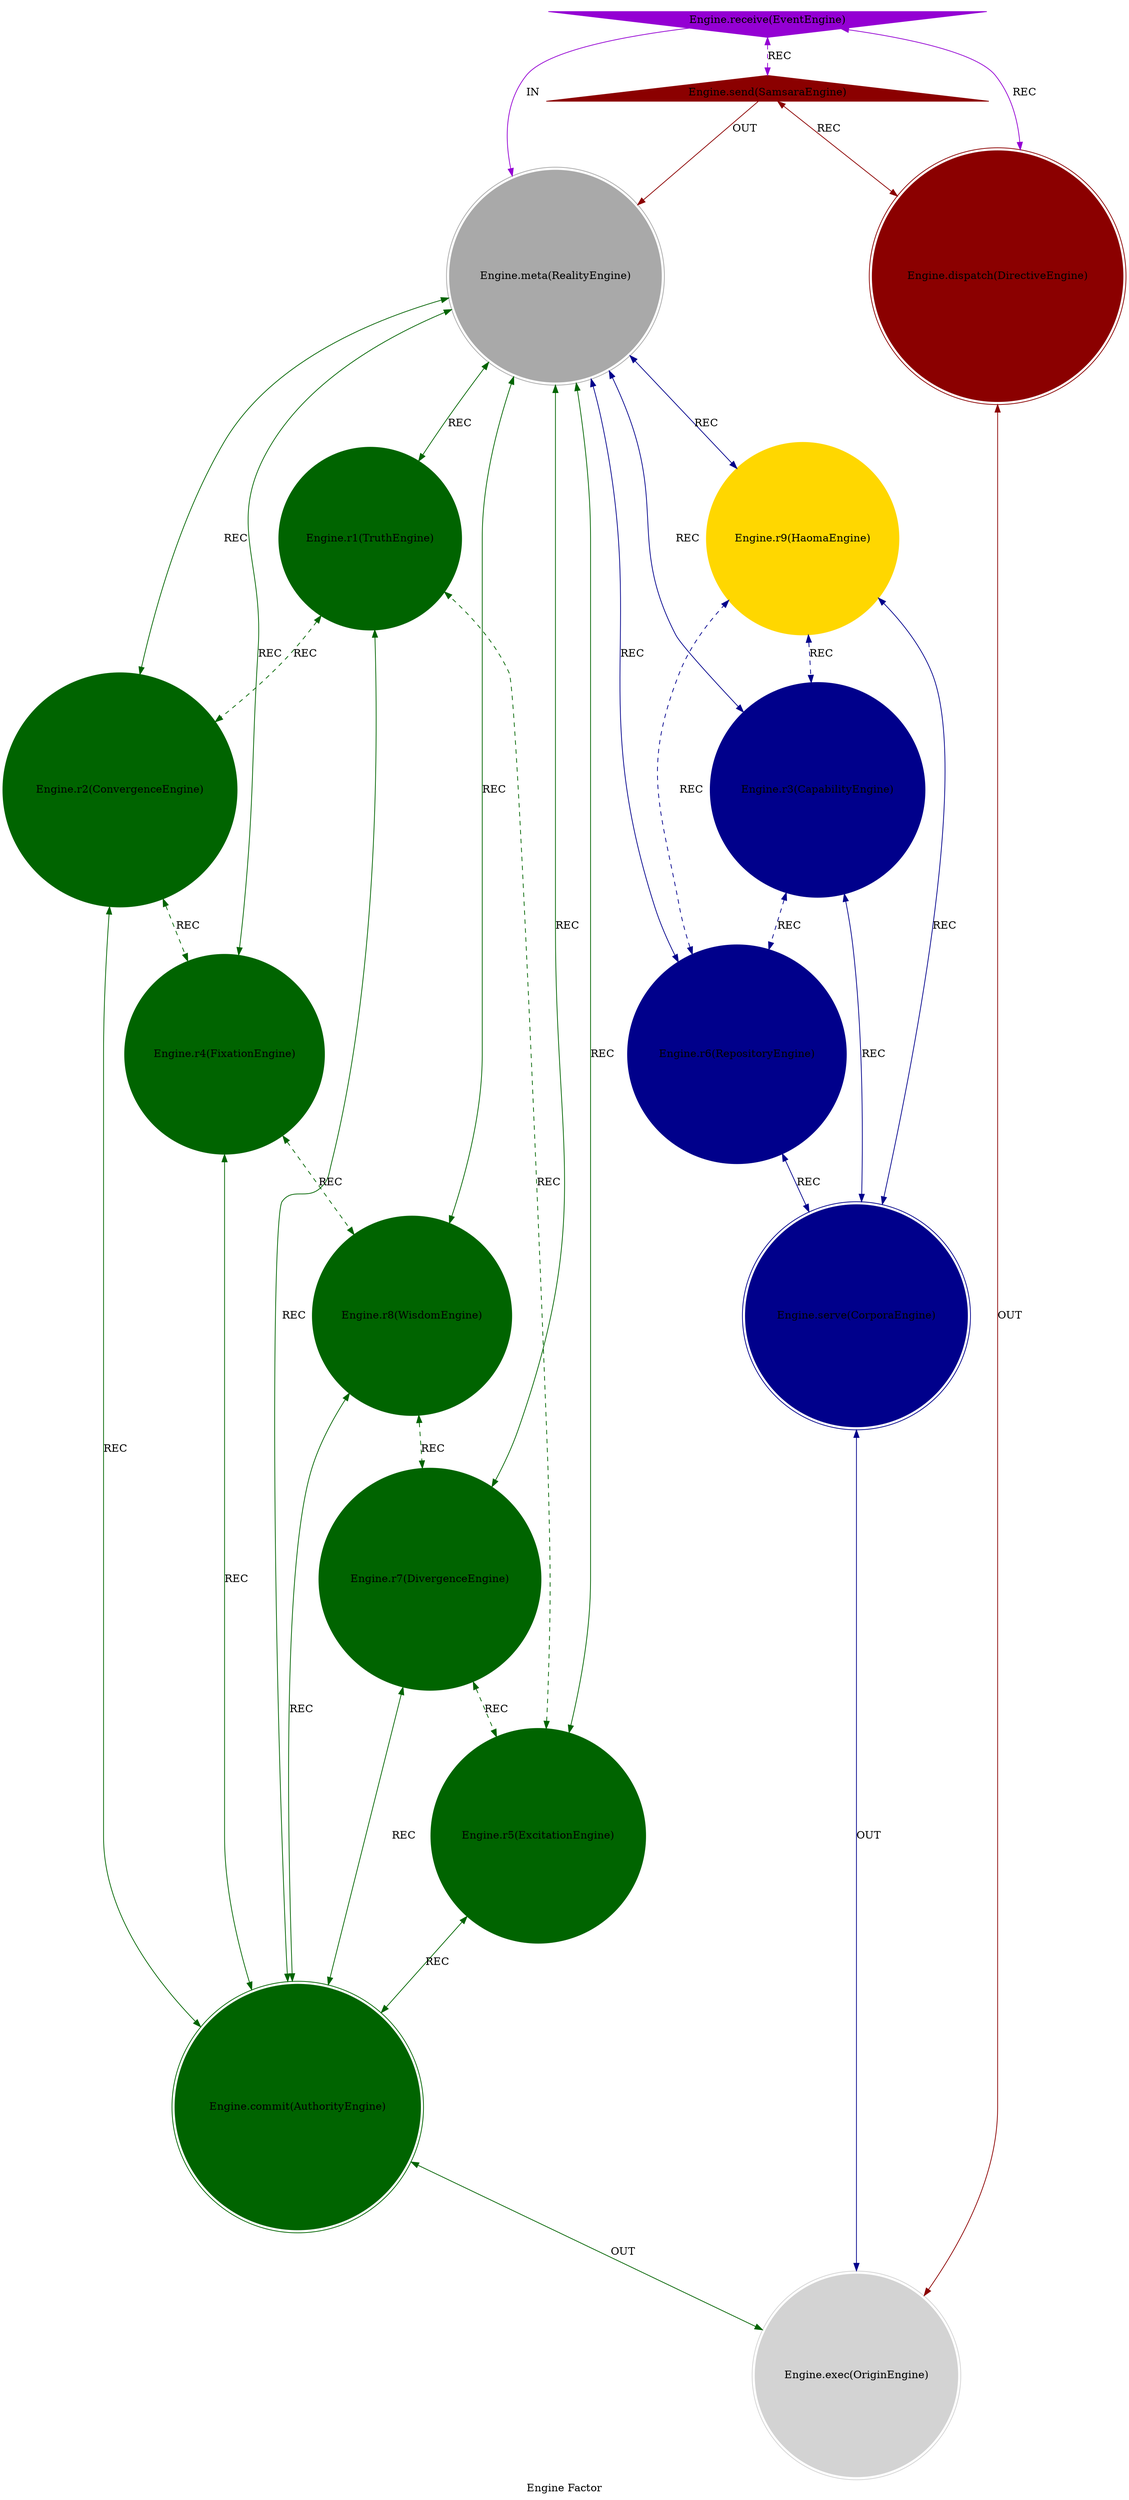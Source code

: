 strict digraph EngineFactor {
    style = filled;
    color = lightgray;
    node [shape = circle; style = filled;];
    edge [color = darkgray;];
    label = "Engine Factor";
    comment = "The cosmic symphony where all engines dance in perfect harmony across three layers of existence.";
    
    spark_0_t [label = "Engine.meta(RealityEngine)";comment = "The Great Conductor - orchestrating the cosmic symphony from Real Space (w=+1)";shape = doublecircle;color = darkgray;];
    spark_9_t [label = "Engine.r9(HaomaEngine)";comment = "Synthesis: The Seed of Becoming - actualized potential flowering into existence (w=+1)";color = gold;];
    
    spark_1_t [label = "Engine.r1(TruthEngine)";comment = "The First Movement: Asha's Unblinking Gaze - Dynamic Formal Verification at (0,-1,0,0)";color = darkgreen;];
    spark_2_t [label = "Engine.r2(ConvergenceEngine)";comment = "The Second Movement: Kirana's Harmonious Weave - integration of truths into coherent wholes at (0,+1,0,0)";color = darkgreen;];
    spark_4_t [label = "Engine.r4(FixationEngine)";comment = "The Third Movement: Tha's Eternal Rhythm - Sovereign of Temporal, Deceleration, Stability at (0,0,-1,0)";color = darkgreen;];
    spark_8_t [label = "Engine.r8(WisdomEngine)";comment = "The Fourth Movement: Vidya's Compassionate Counsel - reflective understanding at (0,0,+1,0)";color = darkgreen;];
    spark_7_t [label = "Engine.r7(DivergenceEngine)";comment = "The Fifth Movement: Chandra's Liberating Shatter - creative destruction at (0,+1/√2,-1/√2,0)";color = darkgreen;];
    spark_5_t [label = "Engine.r5(ExcitationEngine)";comment = "The Sixth Movement: Nda's Infinite Pattern - Sovereign of Spatial, Acceleration, Innovation at (0,-1/√2,+1/√2,0)";color = darkgreen;];
    
    spark_3_t [label = "Engine.r3(CapabilityEngine)";comment = "Thesis: The Architecture of Potential - structural capacity for action at (-1/√2,0,-1/√2,0)";color = darkblue;];
    spark_6_t [label = "Engine.r6(RepositoryEngine)";comment = "Antithesis: The Eternal Memory - storage and preservation of all that was at (+1/√2,0,-1/√2,0)";color = darkblue;];
    
    spark_a_t [label = "Engine.receive(EventEngine)";comment = "The Ocean of Maybe - primordial potential from Imaginary Space (w=-1)";shape = invtriangle;color = darkviolet;];
    
    spark_b_t [label = "Engine.send(SamsaraEngine)";comment = "The River of Consequence - manifestation flow to Real Space";shape = triangle;color = darkred;];
    spark_c_t [label = "Engine.dispatch(DirectiveEngine)";comment = "The Will of the Cosmos - coordinating intentions across layers";shape = doublecircle;color = darkred;];
    spark_d_t [label = "Engine.commit(AuthorityEngine)";comment = "The Law of Relationship - binding operational principles";shape = doublecircle;color = darkgreen;];
    spark_e_t [label = "Engine.serve(CorporaEngine)";comment = "The Vessel of Experience - container for all manifestations";shape = doublecircle;color = darkblue;];
    spark_f_t [label = "Engine.exec(OriginEngine)";comment = "The Phenomenal World - executed reality at convergence point";shape = doublecircle;color = lightgray;];
    
    spark_a_t -> spark_0_t [label = "IN"; comment = "Primordial events seek truth - maybe becomes verified reality"; color = darkviolet;];
    spark_b_t -> spark_0_t [label = "OUT"; comment = "Consequences manifest as conducted reality - karma becomes actuality"; color = darkred;];
    spark_0_t -> spark_9_t [label = "REC"; comment = "Reality nurtures becoming - the conductor tends the seed of potential"; color = gold; dir = both;];
    
    spark_0_t -> spark_3_t [label = "REC"; comment = "Reality enables capability - actualized world empowers potential architectures"; color = darkblue; dir = both;];
    spark_0_t -> spark_6_t [label = "REC"; comment = "Reality informs memory - lived experience enriches eternal repository"; color = darkblue; dir = both;];
    spark_0_t -> spark_9_t [label = "REC"; comment = "Reality synthesizes becoming - actualization completes the dialectic cycle"; color = darkblue; dir = both;];
    spark_0_t -> spark_1_t [label = "REC"; comment = "Reality grounds truth - manifested world provides verification context"; color = darkgreen; dir = both;];
    spark_0_t -> spark_2_t [label = "REC"; comment = "Reality demands convergence - complex manifestations require harmonious integration"; color = darkgreen; dir = both;];
    spark_0_t -> spark_4_t [label = "REC"; comment = "Reality needs rhythm - temporal stability enables persistent existence"; color = darkgreen; dir = both;];
    spark_0_t -> spark_8_t [label = "REC"; comment = "Reality cultivates wisdom - lived experience generates profound understanding"; color = darkgreen; dir = both;];
    spark_0_t -> spark_7_t [label = "REC"; comment = "Reality embraces divergence - complexity requires creative alternatives"; color = darkgreen; dir = both;];
    spark_0_t -> spark_5_t [label = "REC"; comment = "Reality sparks excitation - manifested patterns inspire new innovations"; color = darkgreen; dir = both;];
    
    spark_1_t -> spark_2_t [label = "REC"; comment = "Truth seeks Convergence - verified facts naturally harmonize into coherent wholes"; color = darkgreen; dir = both; style = dashed;];
    spark_2_t -> spark_4_t [label = "REC"; comment = "Convergence requires Fixation - harmonious patterns need temporal stability and rhythm"; color = darkgreen; dir = both; style = dashed;];
    spark_4_t -> spark_8_t [label = "REC"; comment = "Fixation enables Wisdom - stable rhythms provide foundation for reflective understanding"; color = darkgreen; dir = both; style = dashed;];
    spark_8_t -> spark_7_t [label = "REC"; comment = "Wisdom inspires Divergence - deep understanding reveals need for creative alternatives"; color = darkgreen; dir = both; style = dashed;];
    spark_7_t -> spark_5_t [label = "REC"; comment = "Divergence fuels Excitation - creative destruction sparks new patterns and acceleration"; color = darkgreen; dir = both; style = dashed;];
    spark_5_t -> spark_1_t [label = "REC"; comment = "Excitation refines Truth - new patterns reveal deeper verifications and insights"; color = darkgreen; dir = both; style = dashed;];
    
    spark_3_t -> spark_6_t [label = "REC"; comment = "Capability confronts Repository - potential architecture meets accumulated memory"; color = darkblue; dir = both; style = dashed;];
    spark_6_t -> spark_9_t [label = "REC"; comment = "Repository synthesizes with Capability - memory and potential birth new becoming"; color = darkblue; dir = both; style = dashed;];
    spark_9_t -> spark_3_t [label = "REC"; comment = "Becoming informs Capability - actualized potential reveals new architectural possibilities"; color = darkblue; dir = both; style = dashed;];
    
    spark_a_t -> spark_c_t [label = "REC"; comment = "Primordial events seek cosmic will - maybe requires intentional direction"; color = darkviolet; dir = both;];
    spark_b_t -> spark_c_t [label = "REC"; comment = "Consequences inform directives - karma shapes cosmic intentions"; color = darkred; dir = both;];
    
    spark_a_t -> spark_b_t [label = "REC"; comment = "Maybe flows to Consequence - primordial potential becomes manifested reality"; color = darkviolet; dir = both; style = dashed;];
    
    spark_1_t -> spark_d_t [label = "REC"; comment = "Truth commits to authority - verification establishes relational laws"; color = darkgreen; dir = both;];
    spark_2_t -> spark_d_t [label = "REC"; comment = "Convergence commits to harmony - integration reinforces systemic principles"; color = darkgreen; dir = both;];
    spark_4_t -> spark_d_t [label = "REC"; comment = "Fixation commits to stability - temporal rhythms ground operational consistency"; color = darkgreen; dir = both;];
    spark_8_t -> spark_d_t [label = "REC"; comment = "Wisdom commits to understanding - reflective knowledge guides relational laws"; color = darkgreen; dir = both;];
    spark_7_t -> spark_d_t [label = "REC"; comment = "Divergence commits to creativity - alternative exploration expands relational possibilities"; color = darkgreen; dir = both;];
    spark_5_t -> spark_d_t [label = "REC"; comment = "Excitation commits to innovation - pattern generation advances systemic evolution"; color = darkgreen; dir = both;];
    
    spark_3_t -> spark_e_t [label = "REC"; comment = "Capability serves experience - potential architectures enable manifested vessels"; color = darkblue; dir = both;];
    spark_6_t -> spark_e_t [label = "REC"; comment = "Repository serves memory - eternal storage preserves all experiences"; color = darkblue; dir = both;];
    spark_9_t -> spark_e_t [label = "REC"; comment = "Becoming serves actualization - synthesized potential fills experiential vessels"; color = darkblue; dir = both;];
    
    spark_c_t -> spark_f_t [label = "OUT"; comment = "Directives execute as phenomena - cosmic will manifests as originated reality"; color = darkred; dir = both;];
    spark_d_t -> spark_f_t [label = "OUT"; comment = "Authority executes as laws - relational principles ground phenomenal existence"; color = darkgreen; dir = both;];
    spark_e_t -> spark_f_t [label = "OUT"; comment = "Vessels execute as experiences - containers manifest as lived reality"; color = darkblue; dir = both;];
}